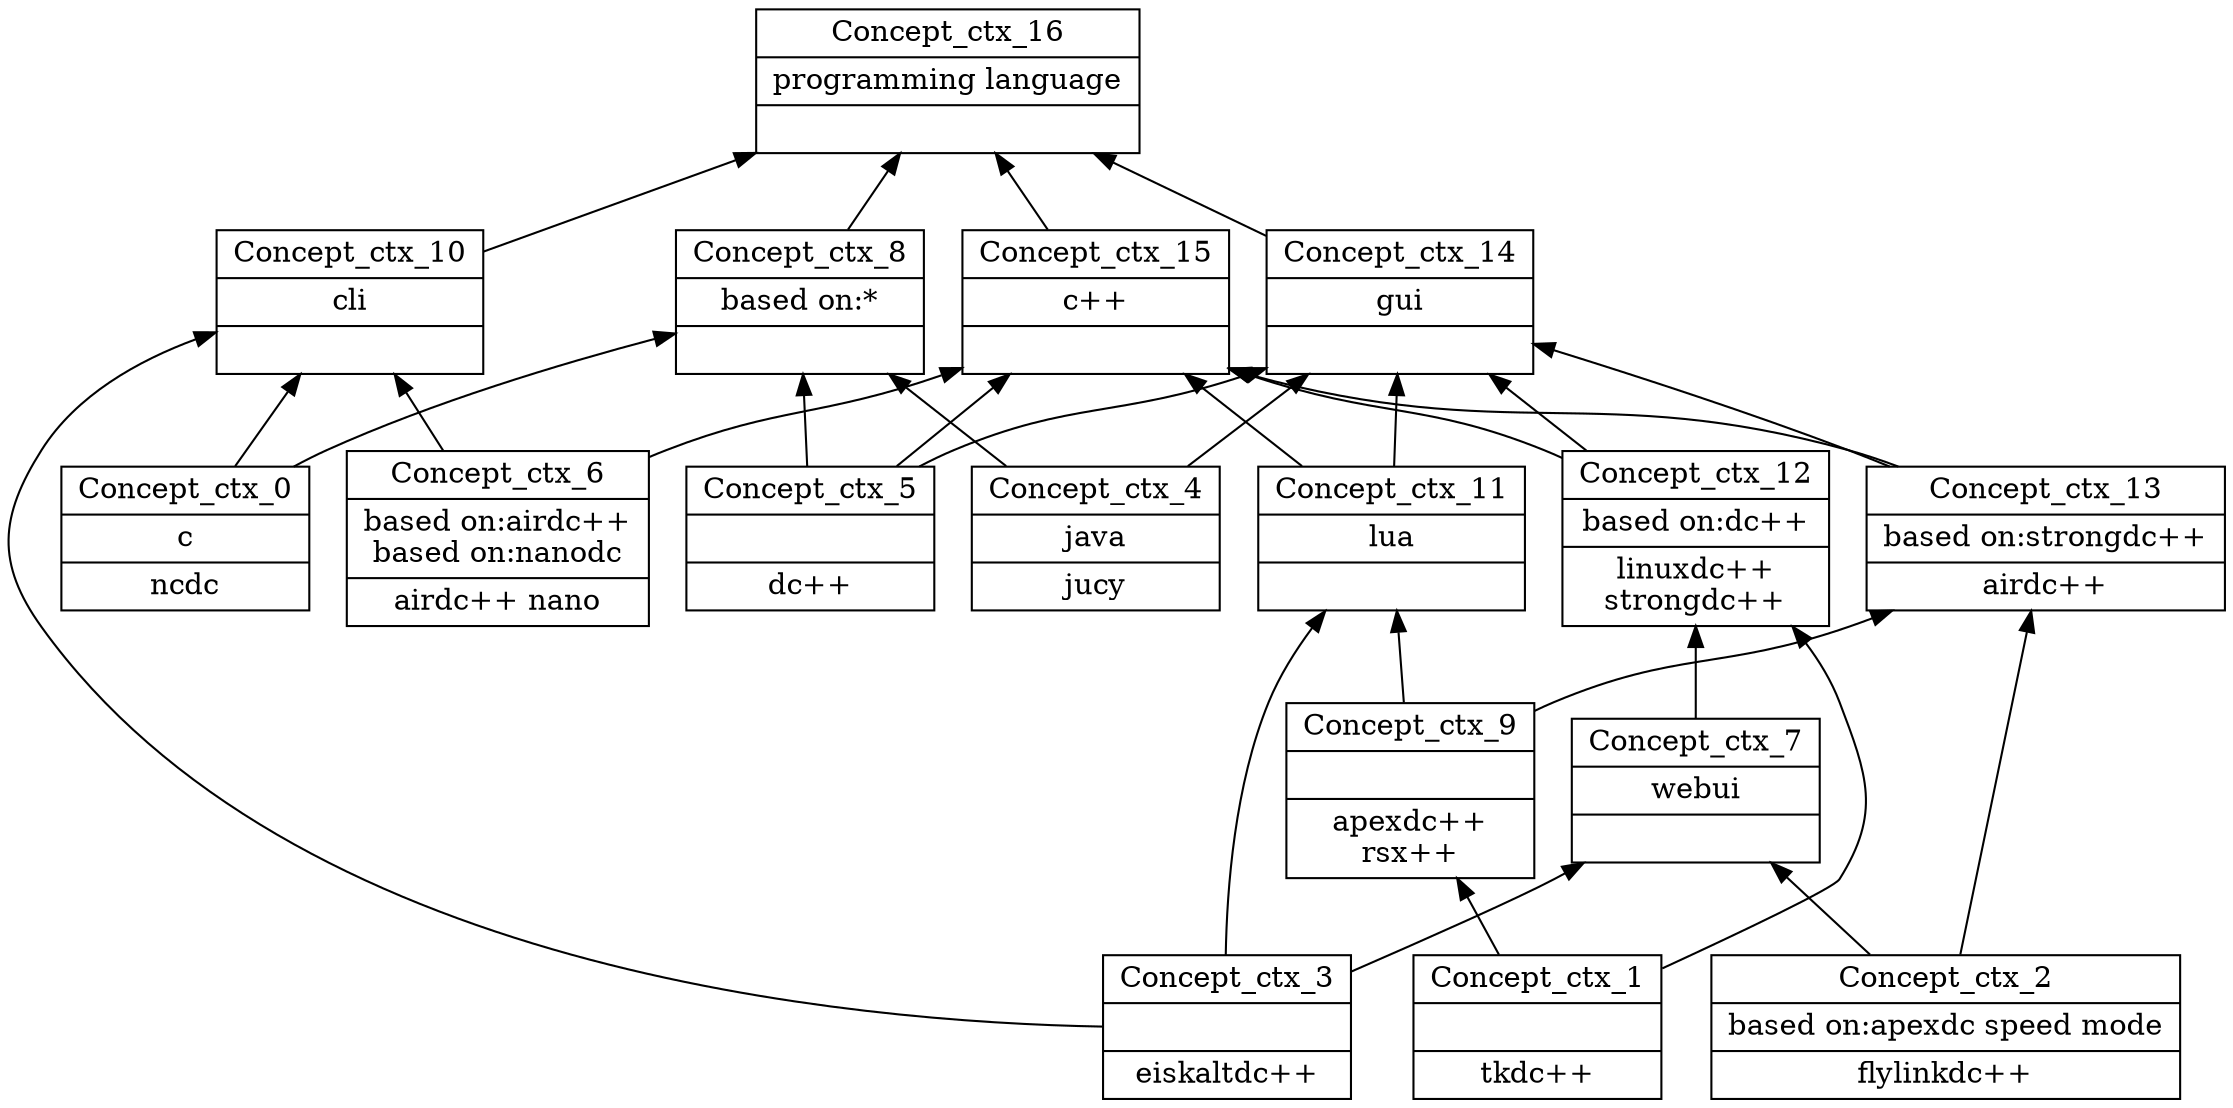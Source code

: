 digraph G { 
	rankdir=BT;
subgraph ctx { 
label="ctx";
1 [shape=record,label="{Concept_ctx_4|java\n|jucy\n}"];
2 [shape=record,label="{Concept_ctx_0|c\n|ncdc\n}"];
3 [shape=record,label="{Concept_ctx_2|based on:apexdc speed mode\n|flylinkdc++\n}"];
4 [shape=record,label="{Concept_ctx_6|based on:airdc++\nbased on:nanodc\n|airdc++ nano\n}"];
5 [shape=record,label="{Concept_ctx_5||dc++\n}"];
6 [shape=record,label="{Concept_ctx_1||tkdc++\n}"];
7 [shape=record,label="{Concept_ctx_3||eiskaltdc++\n}"];
8 [shape=record,label="{Concept_ctx_7|webui\n|}"];
9 [shape=record,label="{Concept_ctx_9||apexdc++\nrsx++\n}"];
10 [shape=record,label="{Concept_ctx_8|based on:*\n|}"];
11 [shape=record,label="{Concept_ctx_10|cli\n|}"];
12 [shape=record,label="{Concept_ctx_11|lua\n|}"];
13 [shape=record,label="{Concept_ctx_13|based on:strongdc++\n|airdc++\n}"];
14 [shape=record,label="{Concept_ctx_12|based on:dc++\n|linuxdc++\nstrongdc++\n}"];
15 [shape=record,label="{Concept_ctx_14|gui\n|}"];
16 [shape=record,label="{Concept_ctx_15|c++\n|}"];
17 [shape=record,label="{Concept_ctx_16|programming language\n|}"];
	7 -> 8
	3 -> 8
	6 -> 9
	2 -> 10
	1 -> 10
	5 -> 10
	2 -> 11
	4 -> 11
	7 -> 11
	7 -> 12
	9 -> 12
	3 -> 13
	9 -> 13
	8 -> 14
	6 -> 14
	1 -> 15
	13 -> 15
	5 -> 15
	12 -> 15
	14 -> 15
	4 -> 16
	13 -> 16
	5 -> 16
	12 -> 16
	14 -> 16
	15 -> 17
	11 -> 17
	16 -> 17
	10 -> 17
}
}